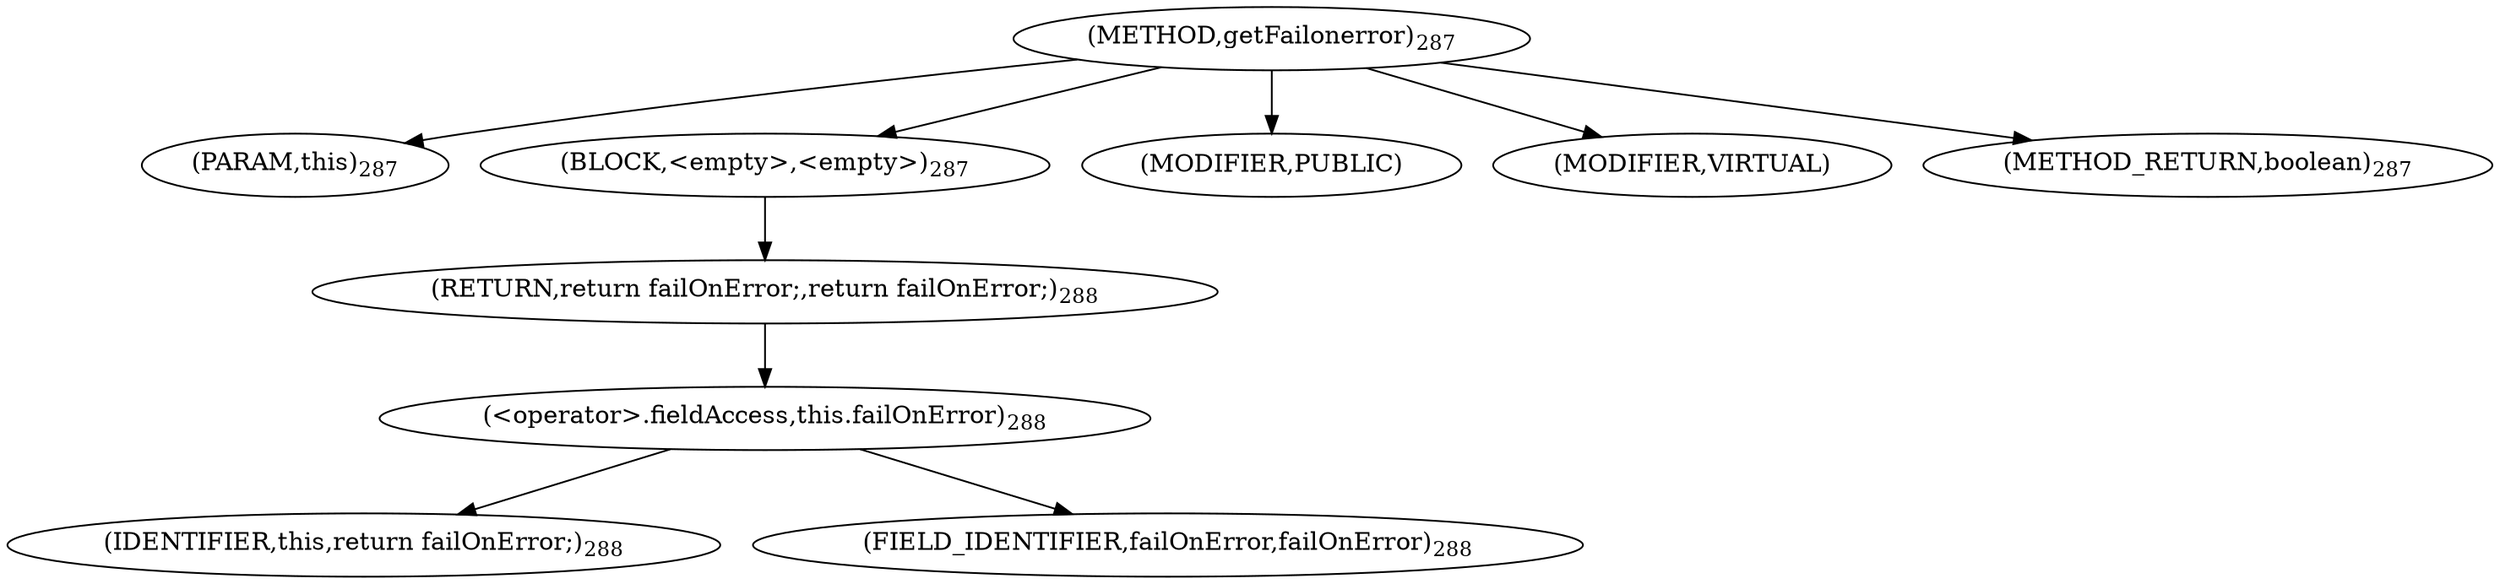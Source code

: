 digraph "getFailonerror" {  
"470" [label = <(METHOD,getFailonerror)<SUB>287</SUB>> ]
"471" [label = <(PARAM,this)<SUB>287</SUB>> ]
"472" [label = <(BLOCK,&lt;empty&gt;,&lt;empty&gt;)<SUB>287</SUB>> ]
"473" [label = <(RETURN,return failOnError;,return failOnError;)<SUB>288</SUB>> ]
"474" [label = <(&lt;operator&gt;.fieldAccess,this.failOnError)<SUB>288</SUB>> ]
"475" [label = <(IDENTIFIER,this,return failOnError;)<SUB>288</SUB>> ]
"476" [label = <(FIELD_IDENTIFIER,failOnError,failOnError)<SUB>288</SUB>> ]
"477" [label = <(MODIFIER,PUBLIC)> ]
"478" [label = <(MODIFIER,VIRTUAL)> ]
"479" [label = <(METHOD_RETURN,boolean)<SUB>287</SUB>> ]
  "470" -> "471" 
  "470" -> "472" 
  "470" -> "477" 
  "470" -> "478" 
  "470" -> "479" 
  "472" -> "473" 
  "473" -> "474" 
  "474" -> "475" 
  "474" -> "476" 
}
